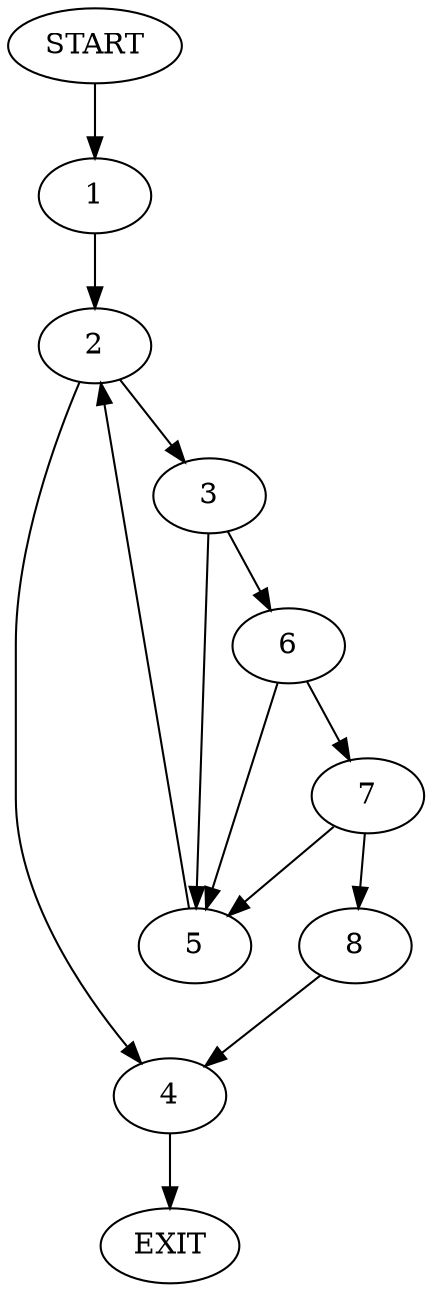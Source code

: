 digraph {
0 [label="START"]
9 [label="EXIT"]
0 -> 1
1 -> 2
2 -> 3
2 -> 4
3 -> 5
3 -> 6
4 -> 9
5 -> 2
6 -> 5
6 -> 7
7 -> 8
7 -> 5
8 -> 4
}
